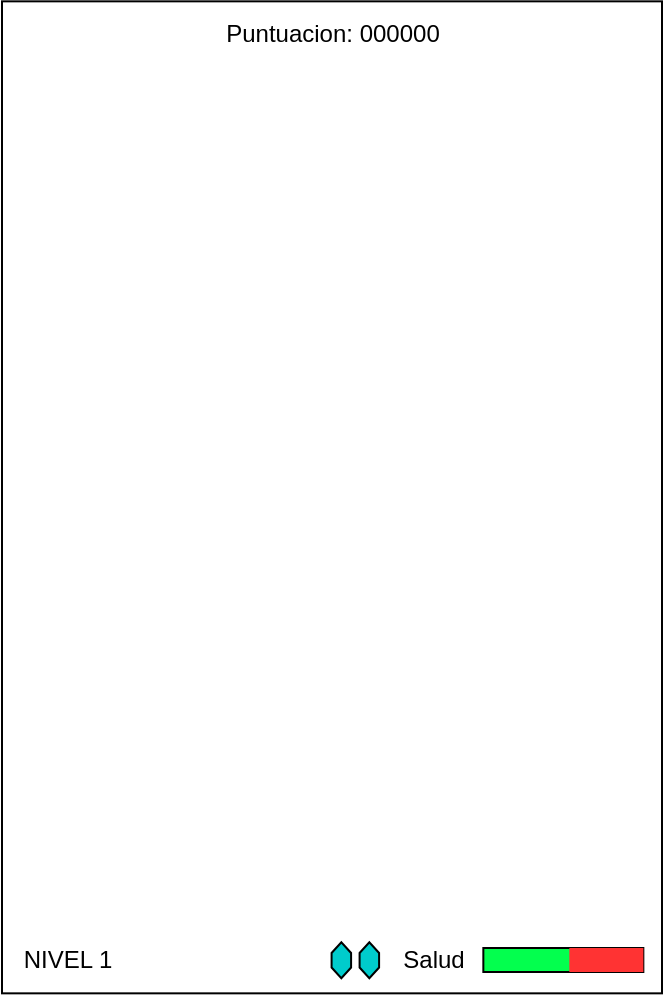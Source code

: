 <mxfile version="20.6.2" type="device"><diagram id="itXCBJvOmX2QoGqeuJrR" name="Página-1"><mxGraphModel dx="2650" dy="2160" grid="0" gridSize="10" guides="1" tooltips="1" connect="1" arrows="1" fold="1" page="1" pageScale="1" pageWidth="4000" pageHeight="2000" math="0" shadow="0"><root><mxCell id="0"/><mxCell id="1" parent="0"/><mxCell id="8xw4AKT4KuBHMi1LPS9F-1" value="" style="rounded=0;whiteSpace=wrap;html=1;imageWidth=24;imageHeight=24;rotation=90;" vertex="1" parent="1"><mxGeometry x="-6" y="117.67" width="496" height="330" as="geometry"/></mxCell><mxCell id="8xw4AKT4KuBHMi1LPS9F-2" value="Salud" style="text;html=1;strokeColor=none;fillColor=none;align=center;verticalAlign=middle;whiteSpace=wrap;rounded=0;" vertex="1" parent="1"><mxGeometry x="277.67" y="509" width="30" height="10" as="geometry"/></mxCell><mxCell id="8xw4AKT4KuBHMi1LPS9F-3" value="" style="rounded=0;whiteSpace=wrap;html=1;fillColor=#03FF4E;" vertex="1" parent="1"><mxGeometry x="317.67" y="508" width="80" height="12" as="geometry"/></mxCell><mxCell id="8xw4AKT4KuBHMi1LPS9F-4" value="" style="rounded=0;whiteSpace=wrap;html=1;fillColor=#FF3333;strokeColor=none;" vertex="1" parent="1"><mxGeometry x="360.67" y="508" width="37" height="12" as="geometry"/></mxCell><mxCell id="8xw4AKT4KuBHMi1LPS9F-5" value="Puntuacion: 000000" style="text;html=1;strokeColor=none;fillColor=none;align=center;verticalAlign=middle;whiteSpace=wrap;rounded=0;" vertex="1" parent="1"><mxGeometry x="77.5" y="39" width="329" height="24" as="geometry"/></mxCell><mxCell id="8xw4AKT4KuBHMi1LPS9F-14" value="" style="shape=hexagon;perimeter=trapezoidPerimeter;whiteSpace=wrap;html=1;fixedSize=1;fillStyle=solid;fillColor=#00CCCC;rotation=-90;arcSize=5;size=5.374;" vertex="1" parent="1"><mxGeometry x="251.67" y="509.25" width="18" height="9.75" as="geometry"/></mxCell><mxCell id="8xw4AKT4KuBHMi1LPS9F-18" value="" style="shape=hexagon;perimeter=trapezoidPerimeter;whiteSpace=wrap;html=1;fixedSize=1;fillStyle=solid;fillColor=#00CCCC;rotation=-90;arcSize=5;size=5.374;" vertex="1" parent="1"><mxGeometry x="237.67" y="509.25" width="18" height="9.75" as="geometry"/></mxCell><mxCell id="8xw4AKT4KuBHMi1LPS9F-22" value="NIVEL 1" style="text;html=1;strokeColor=none;fillColor=none;align=center;verticalAlign=middle;whiteSpace=wrap;rounded=0;" vertex="1" parent="1"><mxGeometry x="82.67" y="502" width="54" height="24" as="geometry"/></mxCell></root></mxGraphModel></diagram></mxfile>